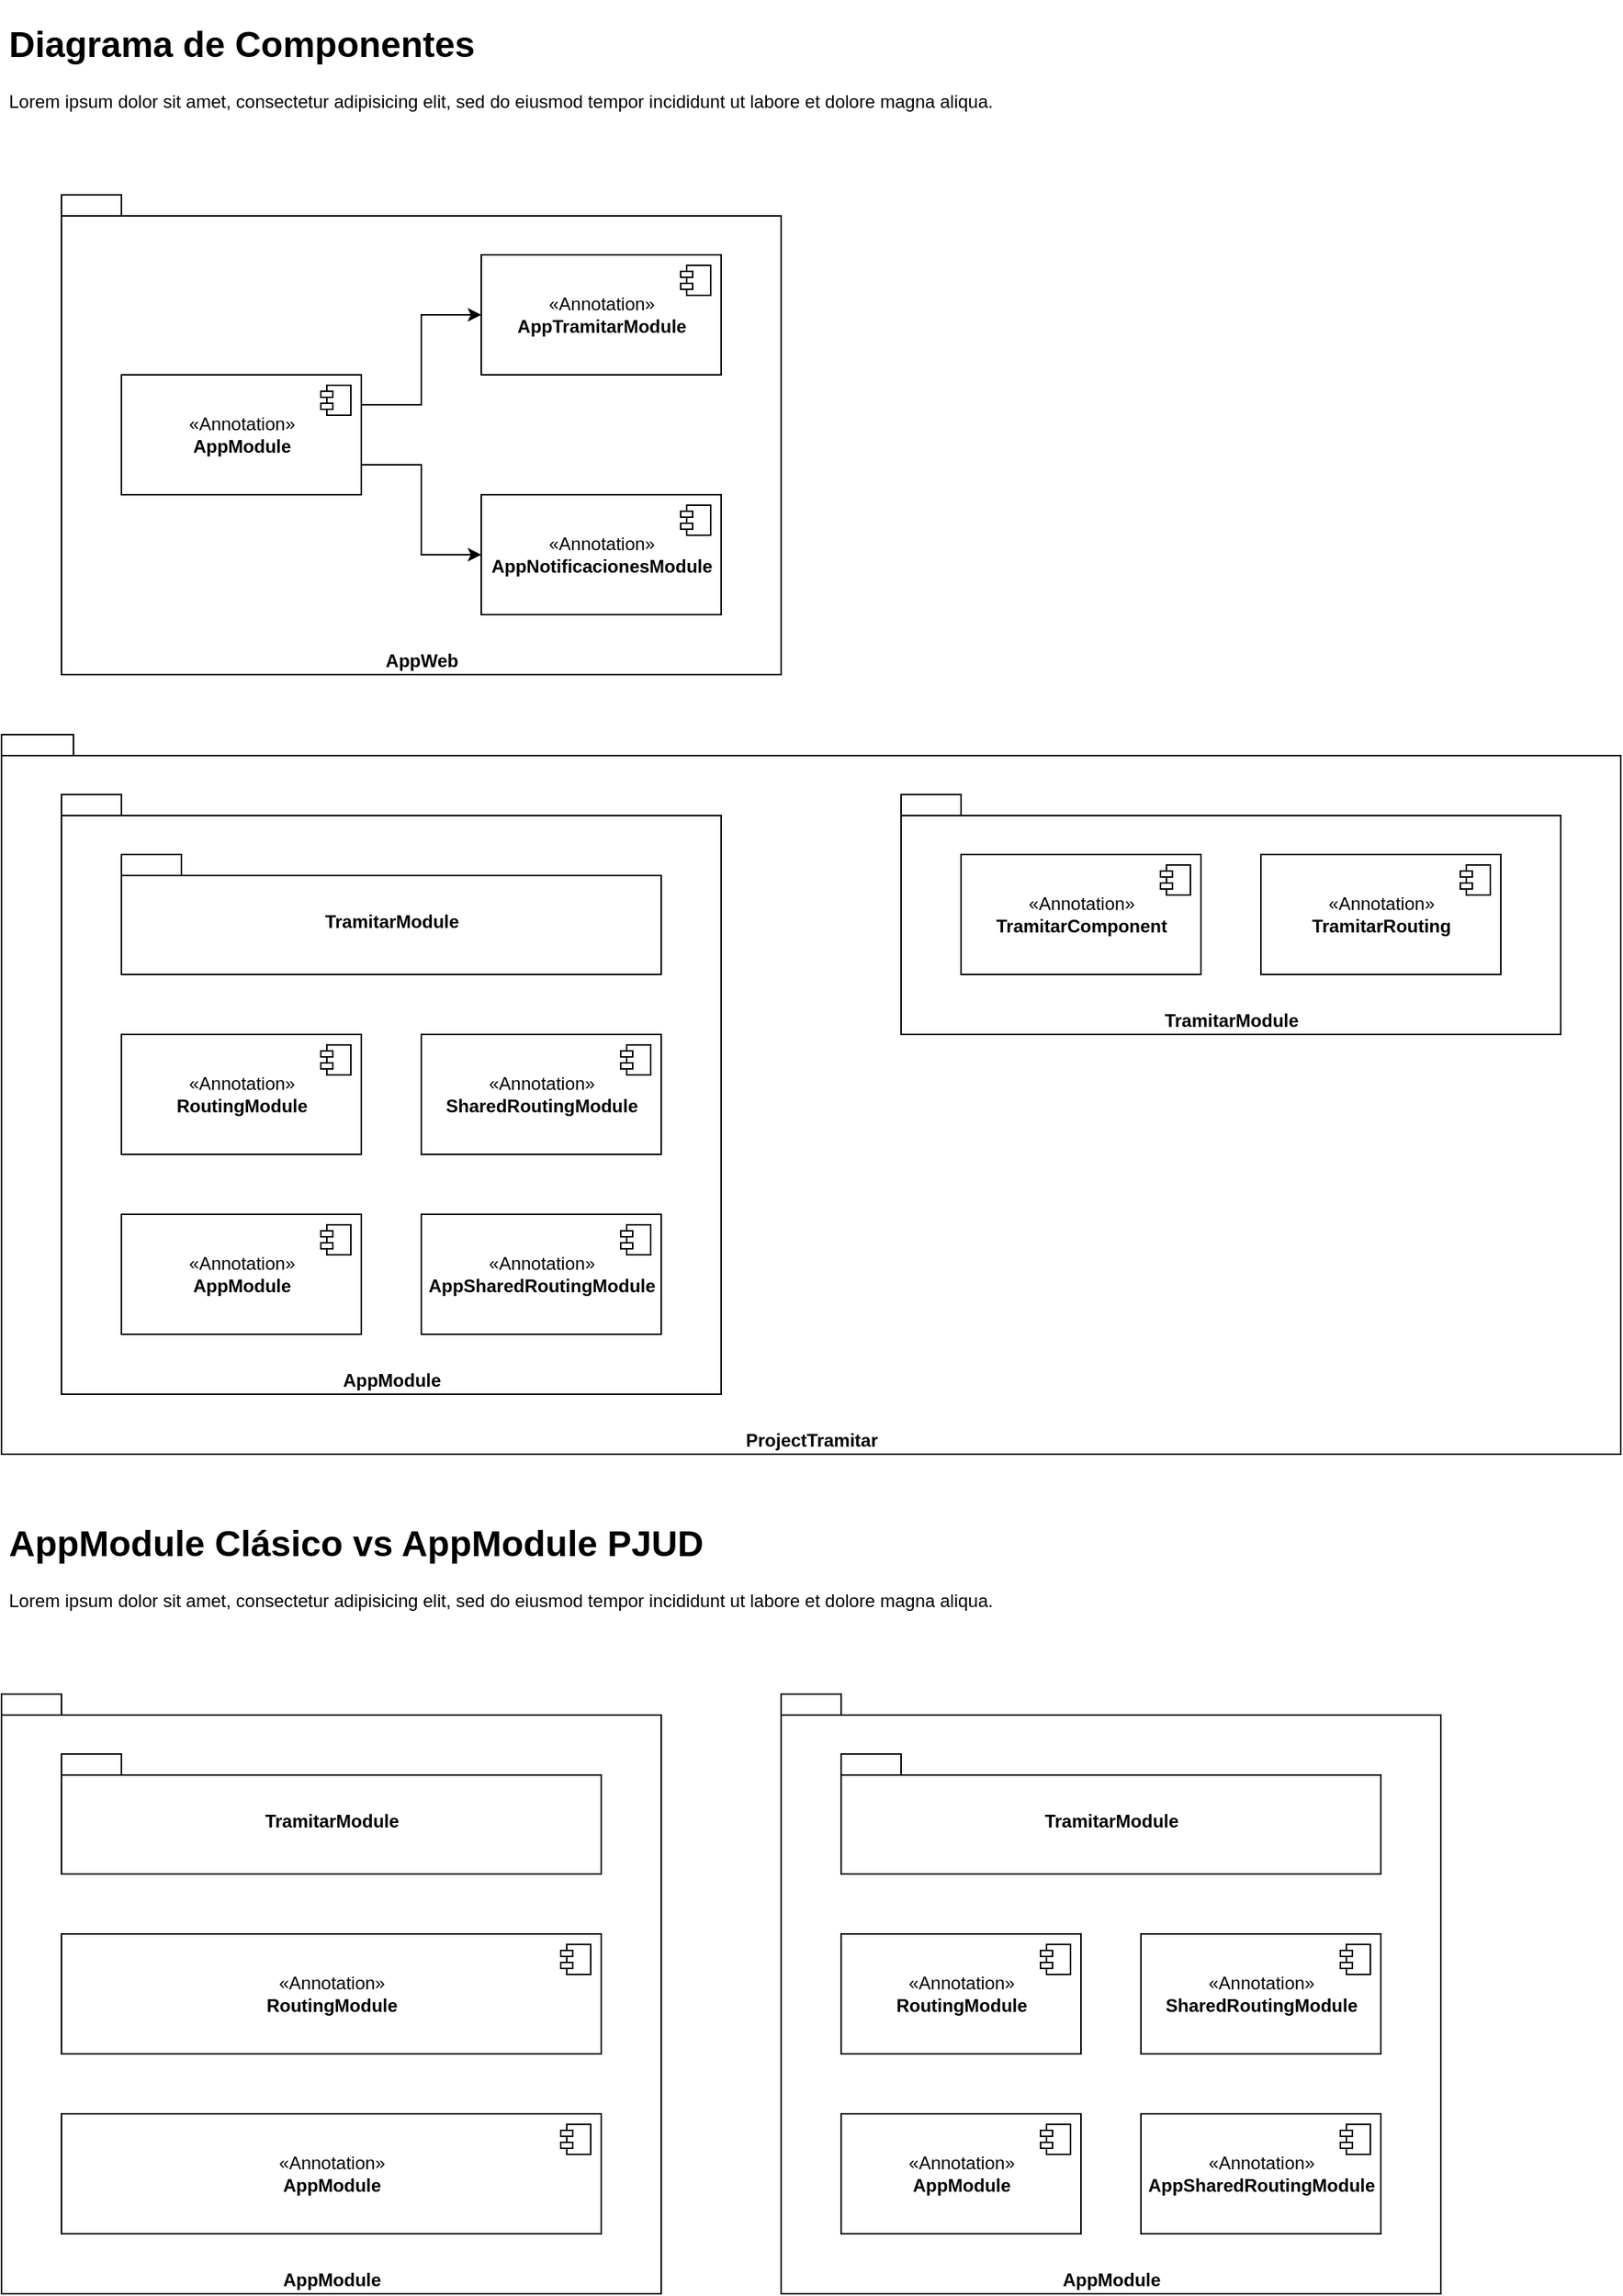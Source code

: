 <mxfile version="12.9.12" type="device"><diagram id="sSE4SEs3SWjw7fJDWh3C" name="Page-1"><mxGraphModel dx="1420" dy="1033" grid="1" gridSize="10" guides="1" tooltips="1" connect="1" arrows="1" fold="1" page="1" pageScale="1" pageWidth="1100" pageHeight="850" math="0" shadow="0"><root><mxCell id="0"/><mxCell id="1" parent="0"/><mxCell id="HlW9Oebj-S8jdBi8EJV9-51" value="ProjectTramitar" style="shape=folder;fontStyle=1;spacingTop=10;tabWidth=40;tabHeight=14;tabPosition=left;html=1;verticalAlign=bottom;" vertex="1" parent="1"><mxGeometry x="40" y="520" width="1080" height="480" as="geometry"/></mxCell><mxCell id="HlW9Oebj-S8jdBi8EJV9-20" value="TramitarModule" style="shape=folder;fontStyle=1;spacingTop=10;tabWidth=40;tabHeight=14;tabPosition=left;html=1;verticalAlign=bottom;" vertex="1" parent="1"><mxGeometry x="640" y="560" width="440" height="160" as="geometry"/></mxCell><mxCell id="HlW9Oebj-S8jdBi8EJV9-10" value="AppWeb" style="shape=folder;fontStyle=1;spacingTop=10;tabWidth=40;tabHeight=14;tabPosition=left;html=1;verticalAlign=bottom;" vertex="1" parent="1"><mxGeometry x="80" y="160" width="480" height="320" as="geometry"/></mxCell><mxCell id="HlW9Oebj-S8jdBi8EJV9-4" style="edgeStyle=orthogonalEdgeStyle;rounded=0;orthogonalLoop=1;jettySize=auto;html=1;exitX=1;exitY=0.25;exitDx=0;exitDy=0;entryX=0;entryY=0.5;entryDx=0;entryDy=0;" edge="1" parent="1" source="HlW9Oebj-S8jdBi8EJV9-13" target="HlW9Oebj-S8jdBi8EJV9-6"><mxGeometry relative="1" as="geometry"><mxPoint x="240" y="310" as="sourcePoint"/><mxPoint x="277" y="233.04" as="targetPoint"/></mxGeometry></mxCell><mxCell id="HlW9Oebj-S8jdBi8EJV9-5" style="edgeStyle=orthogonalEdgeStyle;rounded=0;orthogonalLoop=1;jettySize=auto;html=1;exitX=1;exitY=0.75;exitDx=0;exitDy=0;entryX=0;entryY=0.5;entryDx=0;entryDy=0;" edge="1" parent="1" source="HlW9Oebj-S8jdBi8EJV9-13" target="HlW9Oebj-S8jdBi8EJV9-8"><mxGeometry relative="1" as="geometry"><mxPoint x="240" y="370" as="sourcePoint"/><mxPoint x="280" y="440" as="targetPoint"/></mxGeometry></mxCell><mxCell id="HlW9Oebj-S8jdBi8EJV9-6" value="«Annotation»&lt;br&gt;&lt;b&gt;AppTramitarModule&lt;/b&gt;" style="html=1;dropTarget=0;" vertex="1" parent="1"><mxGeometry x="360" y="200" width="160" height="80" as="geometry"/></mxCell><mxCell id="HlW9Oebj-S8jdBi8EJV9-7" value="" style="shape=component;jettyWidth=8;jettyHeight=4;" vertex="1" parent="HlW9Oebj-S8jdBi8EJV9-6"><mxGeometry x="1" width="20" height="20" relative="1" as="geometry"><mxPoint x="-27" y="7" as="offset"/></mxGeometry></mxCell><mxCell id="HlW9Oebj-S8jdBi8EJV9-8" value="«Annotation»&lt;br&gt;&lt;b&gt;AppNotificacionesModule&lt;/b&gt;" style="html=1;dropTarget=0;" vertex="1" parent="1"><mxGeometry x="360" y="360" width="160" height="80" as="geometry"/></mxCell><mxCell id="HlW9Oebj-S8jdBi8EJV9-9" value="" style="shape=component;jettyWidth=8;jettyHeight=4;" vertex="1" parent="HlW9Oebj-S8jdBi8EJV9-8"><mxGeometry x="1" width="20" height="20" relative="1" as="geometry"><mxPoint x="-27" y="7" as="offset"/></mxGeometry></mxCell><mxCell id="HlW9Oebj-S8jdBi8EJV9-11" value="&lt;h1&gt;Diagrama de Componentes&lt;/h1&gt;&lt;p&gt;Lorem ipsum dolor sit amet, consectetur adipisicing elit, sed do eiusmod tempor incididunt ut labore et dolore magna aliqua.&lt;/p&gt;" style="text;html=1;strokeColor=none;fillColor=none;spacing=5;spacingTop=-20;whiteSpace=wrap;overflow=hidden;rounded=0;" vertex="1" parent="1"><mxGeometry x="40" y="40" width="760" height="80" as="geometry"/></mxCell><mxCell id="HlW9Oebj-S8jdBi8EJV9-13" value="«Annotation»&lt;br&gt;&lt;b&gt;AppModule&lt;/b&gt;" style="html=1;dropTarget=0;" vertex="1" parent="1"><mxGeometry x="120" y="280" width="160" height="80" as="geometry"/></mxCell><mxCell id="HlW9Oebj-S8jdBi8EJV9-14" value="" style="shape=component;jettyWidth=8;jettyHeight=4;" vertex="1" parent="HlW9Oebj-S8jdBi8EJV9-13"><mxGeometry x="1" width="20" height="20" relative="1" as="geometry"><mxPoint x="-27" y="7" as="offset"/></mxGeometry></mxCell><mxCell id="HlW9Oebj-S8jdBi8EJV9-15" value="AppModule" style="shape=folder;fontStyle=1;spacingTop=10;tabWidth=40;tabHeight=14;tabPosition=left;html=1;verticalAlign=bottom;" vertex="1" parent="1"><mxGeometry x="80" y="560" width="440" height="400" as="geometry"/></mxCell><mxCell id="HlW9Oebj-S8jdBi8EJV9-16" value="«Annotation»&lt;br&gt;&lt;b&gt;TramitarComponent&lt;/b&gt;" style="html=1;dropTarget=0;" vertex="1" parent="1"><mxGeometry x="680" y="600" width="160" height="80" as="geometry"/></mxCell><mxCell id="HlW9Oebj-S8jdBi8EJV9-17" value="" style="shape=component;jettyWidth=8;jettyHeight=4;" vertex="1" parent="HlW9Oebj-S8jdBi8EJV9-16"><mxGeometry x="1" width="20" height="20" relative="1" as="geometry"><mxPoint x="-27" y="7" as="offset"/></mxGeometry></mxCell><mxCell id="HlW9Oebj-S8jdBi8EJV9-18" value="«Annotation»&lt;br&gt;&lt;b&gt;TramitarRouting&lt;/b&gt;" style="html=1;dropTarget=0;" vertex="1" parent="1"><mxGeometry x="880" y="600" width="160" height="80" as="geometry"/></mxCell><mxCell id="HlW9Oebj-S8jdBi8EJV9-19" value="" style="shape=component;jettyWidth=8;jettyHeight=4;" vertex="1" parent="HlW9Oebj-S8jdBi8EJV9-18"><mxGeometry x="1" width="20" height="20" relative="1" as="geometry"><mxPoint x="-27" y="7" as="offset"/></mxGeometry></mxCell><mxCell id="HlW9Oebj-S8jdBi8EJV9-21" value="TramitarModule" style="shape=folder;fontStyle=1;spacingTop=10;tabWidth=40;tabHeight=14;tabPosition=left;html=1;verticalAlign=middle;" vertex="1" parent="1"><mxGeometry x="120" y="600" width="360" height="80" as="geometry"/></mxCell><mxCell id="HlW9Oebj-S8jdBi8EJV9-23" value="«Annotation»&lt;br&gt;&lt;b&gt;RoutingModule&lt;/b&gt;" style="html=1;dropTarget=0;" vertex="1" parent="1"><mxGeometry x="120" y="720" width="160" height="80" as="geometry"/></mxCell><mxCell id="HlW9Oebj-S8jdBi8EJV9-24" value="" style="shape=component;jettyWidth=8;jettyHeight=4;" vertex="1" parent="HlW9Oebj-S8jdBi8EJV9-23"><mxGeometry x="1" width="20" height="20" relative="1" as="geometry"><mxPoint x="-27" y="7" as="offset"/></mxGeometry></mxCell><mxCell id="HlW9Oebj-S8jdBi8EJV9-25" value="«Annotation»&lt;br&gt;&lt;b&gt;SharedRoutingModule&lt;/b&gt;" style="html=1;dropTarget=0;" vertex="1" parent="1"><mxGeometry x="320" y="720" width="160" height="80" as="geometry"/></mxCell><mxCell id="HlW9Oebj-S8jdBi8EJV9-26" value="" style="shape=component;jettyWidth=8;jettyHeight=4;" vertex="1" parent="HlW9Oebj-S8jdBi8EJV9-25"><mxGeometry x="1" width="20" height="20" relative="1" as="geometry"><mxPoint x="-27" y="7" as="offset"/></mxGeometry></mxCell><mxCell id="HlW9Oebj-S8jdBi8EJV9-27" value="«Annotation»&lt;br&gt;&lt;b&gt;AppModule&lt;/b&gt;" style="html=1;dropTarget=0;" vertex="1" parent="1"><mxGeometry x="120" y="840" width="160" height="80" as="geometry"/></mxCell><mxCell id="HlW9Oebj-S8jdBi8EJV9-28" value="" style="shape=component;jettyWidth=8;jettyHeight=4;" vertex="1" parent="HlW9Oebj-S8jdBi8EJV9-27"><mxGeometry x="1" width="20" height="20" relative="1" as="geometry"><mxPoint x="-27" y="7" as="offset"/></mxGeometry></mxCell><mxCell id="HlW9Oebj-S8jdBi8EJV9-29" value="«Annotation»&lt;br&gt;&lt;b&gt;AppSharedRoutingModule&lt;/b&gt;" style="html=1;dropTarget=0;" vertex="1" parent="1"><mxGeometry x="320" y="840" width="160" height="80" as="geometry"/></mxCell><mxCell id="HlW9Oebj-S8jdBi8EJV9-30" value="" style="shape=component;jettyWidth=8;jettyHeight=4;" vertex="1" parent="HlW9Oebj-S8jdBi8EJV9-29"><mxGeometry x="1" width="20" height="20" relative="1" as="geometry"><mxPoint x="-27" y="7" as="offset"/></mxGeometry></mxCell><mxCell id="HlW9Oebj-S8jdBi8EJV9-31" value="AppModule" style="shape=folder;fontStyle=1;spacingTop=10;tabWidth=40;tabHeight=14;tabPosition=left;html=1;verticalAlign=bottom;" vertex="1" parent="1"><mxGeometry x="40" y="1160" width="440" height="400" as="geometry"/></mxCell><mxCell id="HlW9Oebj-S8jdBi8EJV9-32" value="TramitarModule" style="shape=folder;fontStyle=1;spacingTop=10;tabWidth=40;tabHeight=14;tabPosition=left;html=1;verticalAlign=middle;" vertex="1" parent="1"><mxGeometry x="80" y="1200" width="360" height="80" as="geometry"/></mxCell><mxCell id="HlW9Oebj-S8jdBi8EJV9-33" value="«Annotation»&lt;br&gt;&lt;b&gt;RoutingModule&lt;/b&gt;" style="html=1;dropTarget=0;" vertex="1" parent="1"><mxGeometry x="80" y="1320" width="360" height="80" as="geometry"/></mxCell><mxCell id="HlW9Oebj-S8jdBi8EJV9-34" value="" style="shape=component;jettyWidth=8;jettyHeight=4;" vertex="1" parent="HlW9Oebj-S8jdBi8EJV9-33"><mxGeometry x="1" width="20" height="20" relative="1" as="geometry"><mxPoint x="-27" y="7" as="offset"/></mxGeometry></mxCell><mxCell id="HlW9Oebj-S8jdBi8EJV9-37" value="«Annotation»&lt;br&gt;&lt;b&gt;AppModule&lt;/b&gt;" style="html=1;dropTarget=0;" vertex="1" parent="1"><mxGeometry x="80" y="1440" width="360" height="80" as="geometry"/></mxCell><mxCell id="HlW9Oebj-S8jdBi8EJV9-38" value="" style="shape=component;jettyWidth=8;jettyHeight=4;" vertex="1" parent="HlW9Oebj-S8jdBi8EJV9-37"><mxGeometry x="1" width="20" height="20" relative="1" as="geometry"><mxPoint x="-27" y="7" as="offset"/></mxGeometry></mxCell><mxCell id="HlW9Oebj-S8jdBi8EJV9-41" value="AppModule" style="shape=folder;fontStyle=1;spacingTop=10;tabWidth=40;tabHeight=14;tabPosition=left;html=1;verticalAlign=bottom;" vertex="1" parent="1"><mxGeometry x="560" y="1160" width="440" height="400" as="geometry"/></mxCell><mxCell id="HlW9Oebj-S8jdBi8EJV9-42" value="TramitarModule" style="shape=folder;fontStyle=1;spacingTop=10;tabWidth=40;tabHeight=14;tabPosition=left;html=1;verticalAlign=middle;" vertex="1" parent="1"><mxGeometry x="600" y="1200" width="360" height="80" as="geometry"/></mxCell><mxCell id="HlW9Oebj-S8jdBi8EJV9-43" value="«Annotation»&lt;br&gt;&lt;b&gt;RoutingModule&lt;/b&gt;" style="html=1;dropTarget=0;" vertex="1" parent="1"><mxGeometry x="600" y="1320" width="160" height="80" as="geometry"/></mxCell><mxCell id="HlW9Oebj-S8jdBi8EJV9-44" value="" style="shape=component;jettyWidth=8;jettyHeight=4;" vertex="1" parent="HlW9Oebj-S8jdBi8EJV9-43"><mxGeometry x="1" width="20" height="20" relative="1" as="geometry"><mxPoint x="-27" y="7" as="offset"/></mxGeometry></mxCell><mxCell id="HlW9Oebj-S8jdBi8EJV9-45" value="«Annotation»&lt;br&gt;&lt;b&gt;SharedRoutingModule&lt;/b&gt;" style="html=1;dropTarget=0;" vertex="1" parent="1"><mxGeometry x="800" y="1320" width="160" height="80" as="geometry"/></mxCell><mxCell id="HlW9Oebj-S8jdBi8EJV9-46" value="" style="shape=component;jettyWidth=8;jettyHeight=4;" vertex="1" parent="HlW9Oebj-S8jdBi8EJV9-45"><mxGeometry x="1" width="20" height="20" relative="1" as="geometry"><mxPoint x="-27" y="7" as="offset"/></mxGeometry></mxCell><mxCell id="HlW9Oebj-S8jdBi8EJV9-47" value="«Annotation»&lt;br&gt;&lt;b&gt;AppModule&lt;/b&gt;" style="html=1;dropTarget=0;" vertex="1" parent="1"><mxGeometry x="600" y="1440" width="160" height="80" as="geometry"/></mxCell><mxCell id="HlW9Oebj-S8jdBi8EJV9-48" value="" style="shape=component;jettyWidth=8;jettyHeight=4;" vertex="1" parent="HlW9Oebj-S8jdBi8EJV9-47"><mxGeometry x="1" width="20" height="20" relative="1" as="geometry"><mxPoint x="-27" y="7" as="offset"/></mxGeometry></mxCell><mxCell id="HlW9Oebj-S8jdBi8EJV9-49" value="«Annotation»&lt;br&gt;&lt;b&gt;AppSharedRoutingModule&lt;/b&gt;" style="html=1;dropTarget=0;" vertex="1" parent="1"><mxGeometry x="800" y="1440" width="160" height="80" as="geometry"/></mxCell><mxCell id="HlW9Oebj-S8jdBi8EJV9-50" value="" style="shape=component;jettyWidth=8;jettyHeight=4;" vertex="1" parent="HlW9Oebj-S8jdBi8EJV9-49"><mxGeometry x="1" width="20" height="20" relative="1" as="geometry"><mxPoint x="-27" y="7" as="offset"/></mxGeometry></mxCell><mxCell id="HlW9Oebj-S8jdBi8EJV9-52" value="&lt;h1&gt;AppModule Clásico vs AppModule PJUD&lt;/h1&gt;&lt;p&gt;Lorem ipsum dolor sit amet, consectetur adipisicing elit, sed do eiusmod tempor incididunt ut labore et dolore magna aliqua.&lt;/p&gt;" style="text;html=1;strokeColor=none;fillColor=none;spacing=5;spacingTop=-20;whiteSpace=wrap;overflow=hidden;rounded=0;" vertex="1" parent="1"><mxGeometry x="40" y="1040" width="760" height="80" as="geometry"/></mxCell></root></mxGraphModel></diagram></mxfile>
